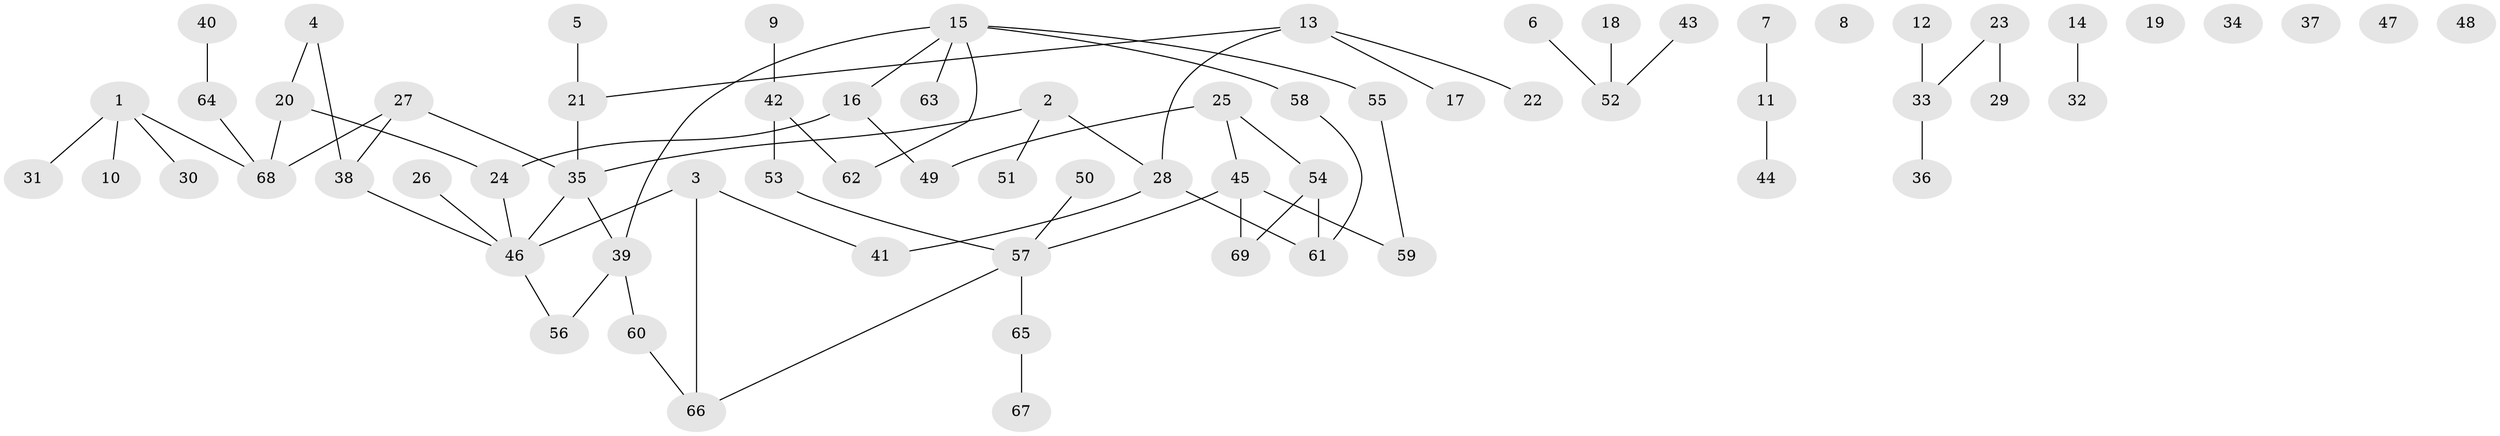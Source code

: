 // coarse degree distribution, {5: 0.16666666666666666, 3: 0.3333333333333333, 2: 0.16666666666666666, 1: 0.3333333333333333}
// Generated by graph-tools (version 1.1) at 2025/48/03/04/25 22:48:26]
// undirected, 69 vertices, 72 edges
graph export_dot {
  node [color=gray90,style=filled];
  1;
  2;
  3;
  4;
  5;
  6;
  7;
  8;
  9;
  10;
  11;
  12;
  13;
  14;
  15;
  16;
  17;
  18;
  19;
  20;
  21;
  22;
  23;
  24;
  25;
  26;
  27;
  28;
  29;
  30;
  31;
  32;
  33;
  34;
  35;
  36;
  37;
  38;
  39;
  40;
  41;
  42;
  43;
  44;
  45;
  46;
  47;
  48;
  49;
  50;
  51;
  52;
  53;
  54;
  55;
  56;
  57;
  58;
  59;
  60;
  61;
  62;
  63;
  64;
  65;
  66;
  67;
  68;
  69;
  1 -- 10;
  1 -- 30;
  1 -- 31;
  1 -- 68;
  2 -- 28;
  2 -- 35;
  2 -- 51;
  3 -- 41;
  3 -- 46;
  3 -- 66;
  4 -- 20;
  4 -- 38;
  5 -- 21;
  6 -- 52;
  7 -- 11;
  9 -- 42;
  11 -- 44;
  12 -- 33;
  13 -- 17;
  13 -- 21;
  13 -- 22;
  13 -- 28;
  14 -- 32;
  15 -- 16;
  15 -- 39;
  15 -- 55;
  15 -- 58;
  15 -- 62;
  15 -- 63;
  16 -- 24;
  16 -- 49;
  18 -- 52;
  20 -- 24;
  20 -- 68;
  21 -- 35;
  23 -- 29;
  23 -- 33;
  24 -- 46;
  25 -- 45;
  25 -- 49;
  25 -- 54;
  26 -- 46;
  27 -- 35;
  27 -- 38;
  27 -- 68;
  28 -- 41;
  28 -- 61;
  33 -- 36;
  35 -- 39;
  35 -- 46;
  38 -- 46;
  39 -- 56;
  39 -- 60;
  40 -- 64;
  42 -- 53;
  42 -- 62;
  43 -- 52;
  45 -- 57;
  45 -- 59;
  45 -- 69;
  46 -- 56;
  50 -- 57;
  53 -- 57;
  54 -- 61;
  54 -- 69;
  55 -- 59;
  57 -- 65;
  57 -- 66;
  58 -- 61;
  60 -- 66;
  64 -- 68;
  65 -- 67;
}
